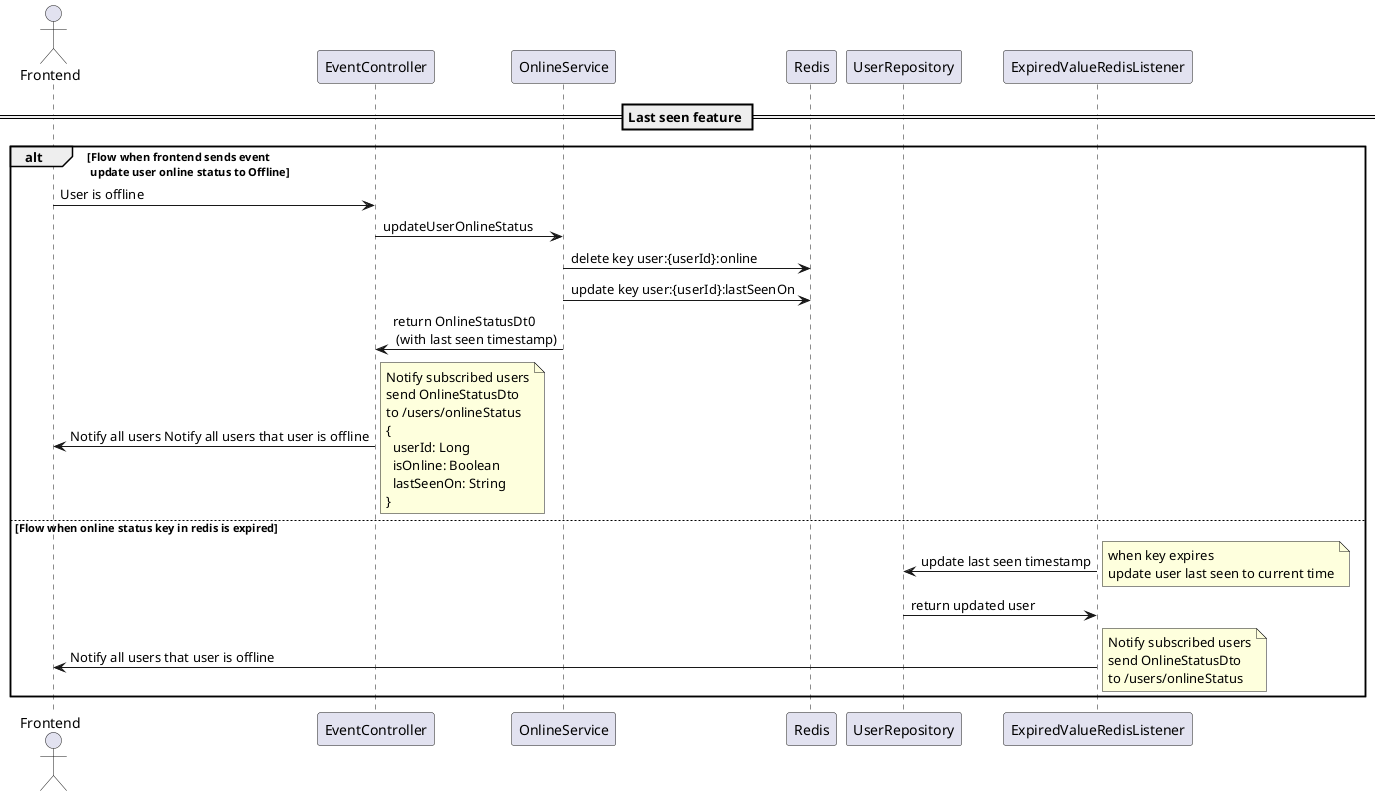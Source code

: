 @startuml
actor Frontend
participant EventController
participant OnlineService
participant Redis
participant UserRepository
participant ExpiredValueRedisListener

== Last seen feature ==
alt Flow when frontend sends event \n update user online status to Offline
    Frontend -> EventController : User is offline
    EventController -> OnlineService : updateUserOnlineStatus
    OnlineService -> Redis : delete key user:{userId}:online
    OnlineService -> Redis : update key user:{userId}:lastSeenOn

    OnlineService -> EventController : return OnlineStatusDt0 \n (with last seen timestamp)
    EventController -> Frontend :  Notify all users Notify all users that user is offline
      note right
           Notify subscribed users
           send OnlineStatusDto
           to /users/onlineStatus
           {
             userId: Long
             isOnline: Boolean
             lastSeenOn: String
           }
      end note

else Flow when online status key in redis is expired
    ExpiredValueRedisListener -> UserRepository : update last seen timestamp
    note right
    when key expires
    update user last seen to current time
    end note

    UserRepository -> ExpiredValueRedisListener : return updated user
    ExpiredValueRedisListener -> Frontend : Notify all users that user is offline
       note right
       Notify subscribed users
       send OnlineStatusDto
       to /users/onlineStatus
       end note
end

@enduml